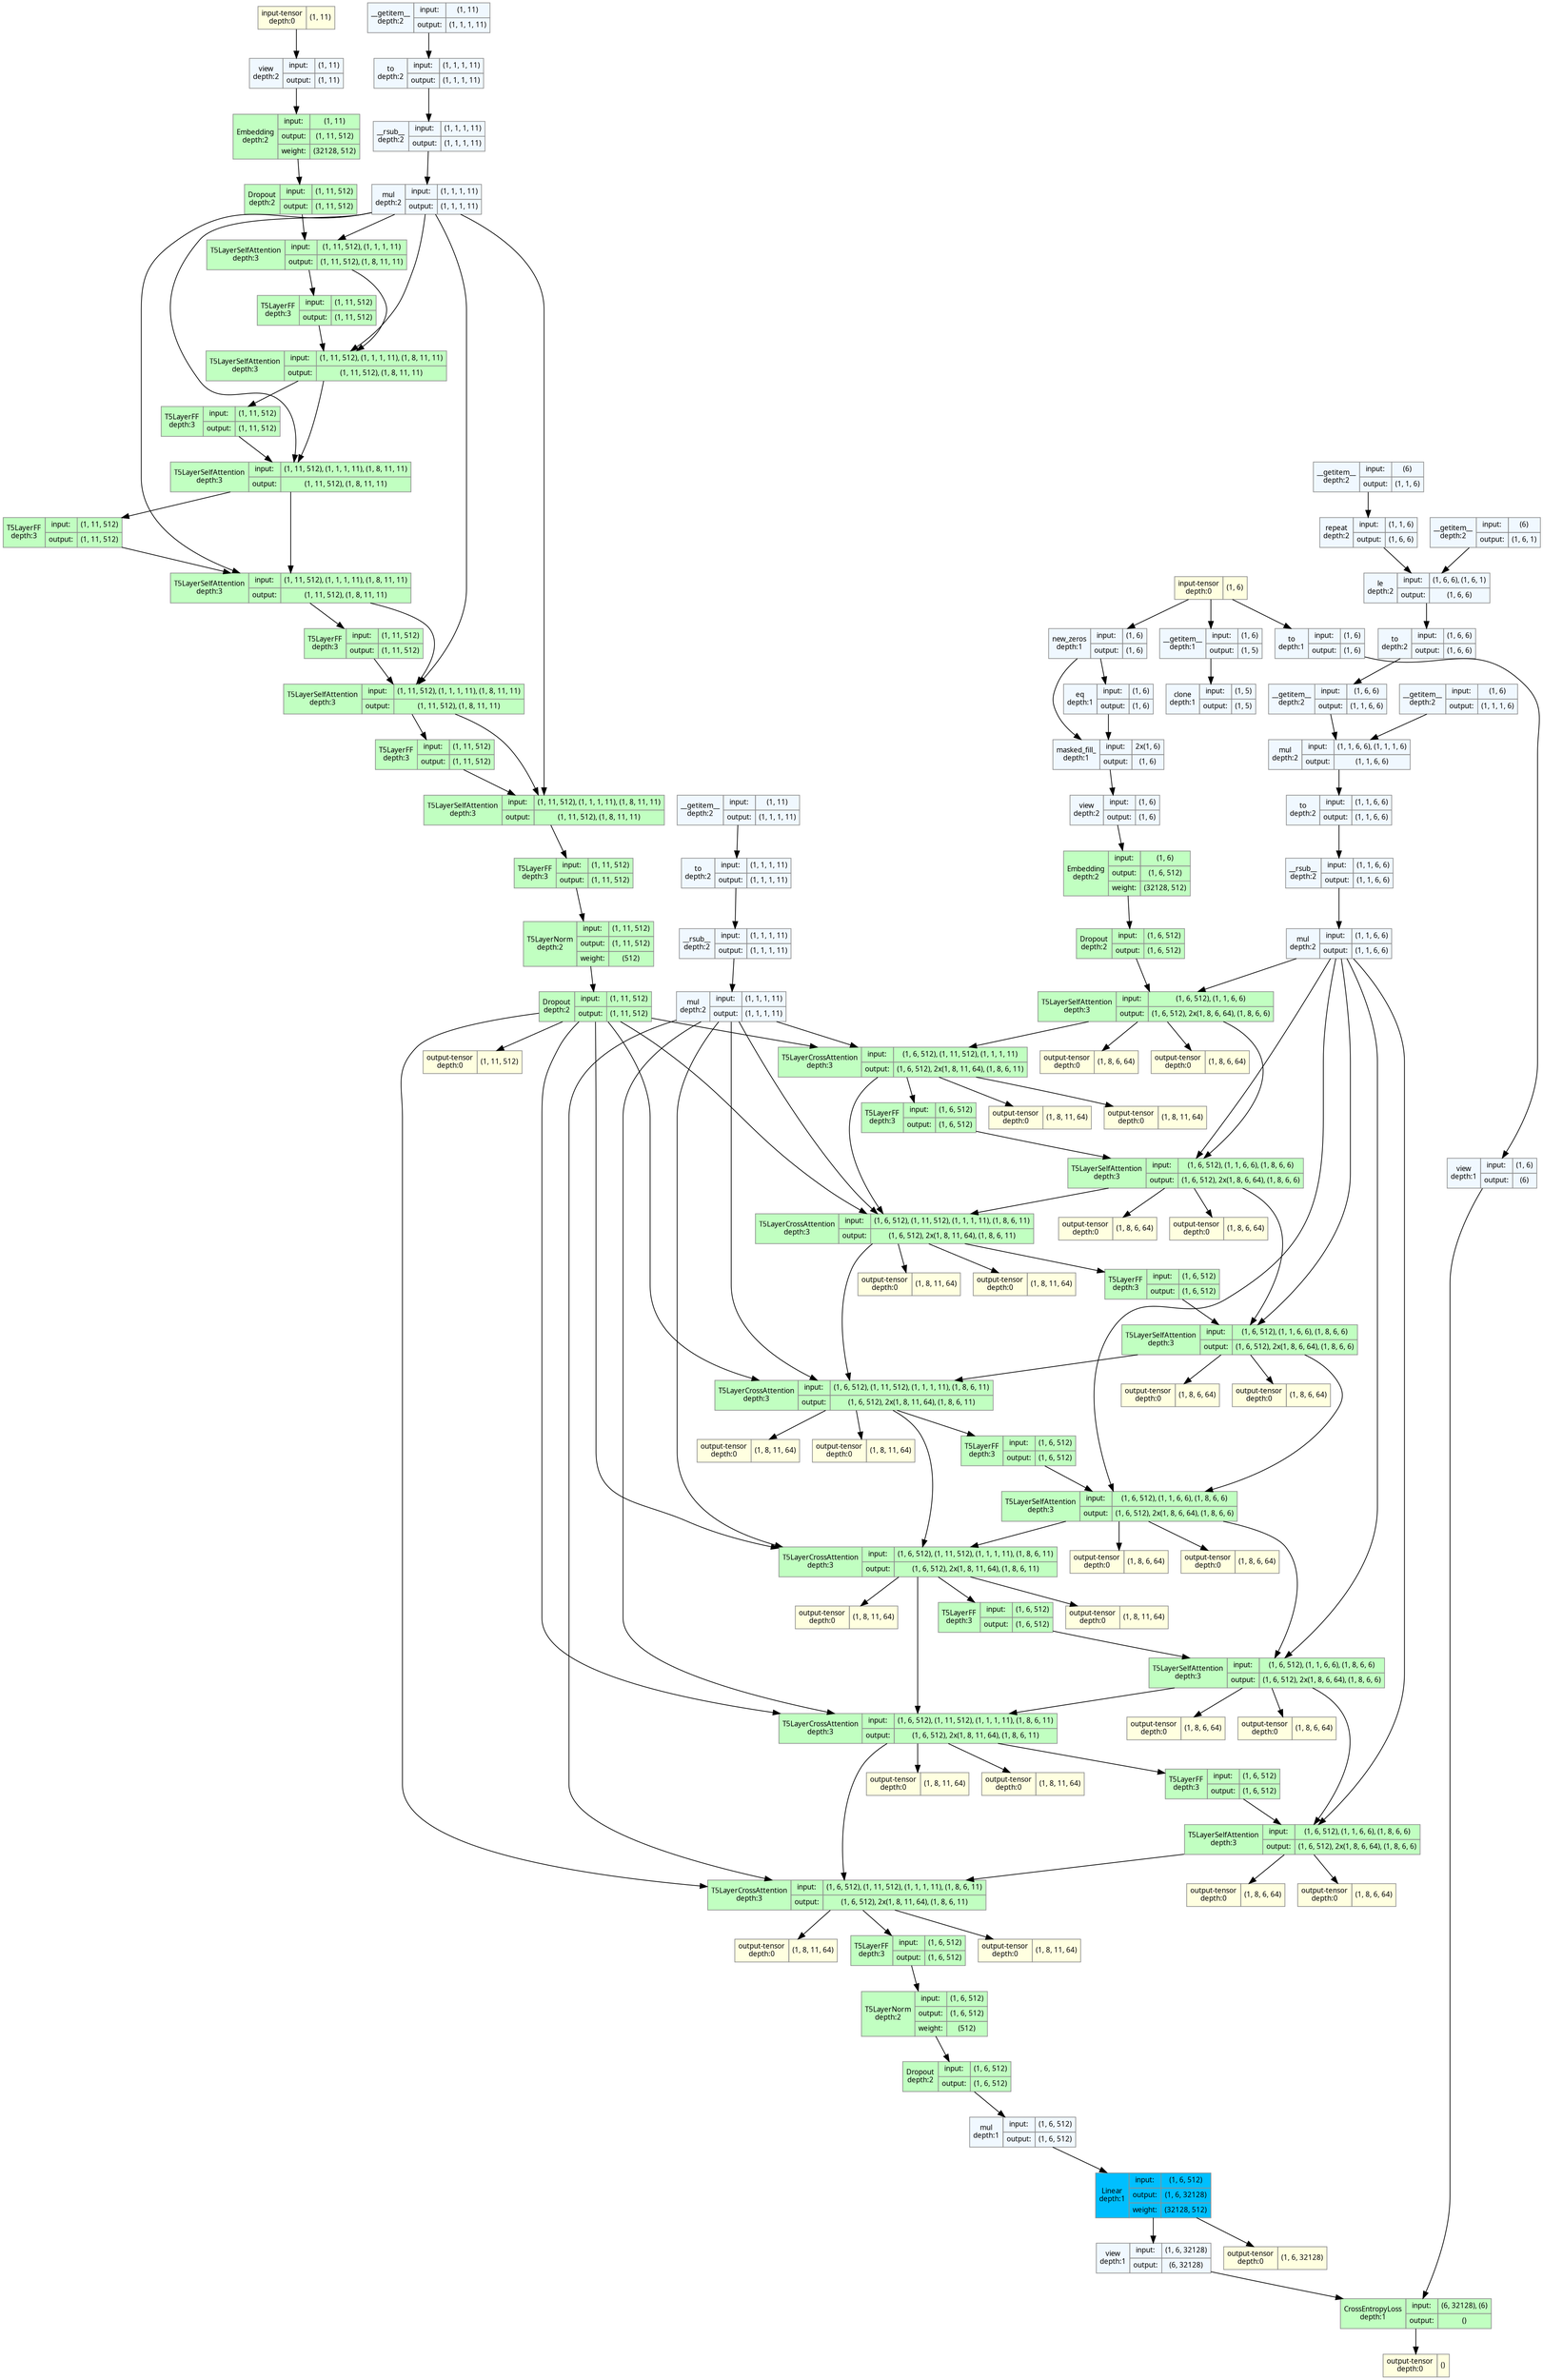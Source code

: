 strict digraph model {
	graph [ordering=in rankdir=TB size="70.2,70.2"]
	node [align=left color="#909090" fillcolor="#ffffff90" fontname="Linux libertine" fontsize=10 height=0.2 margin=0 ranksep=0.1 shape=plaintext style=filled]
	edge [fontsize=10]
	0 [label=<
                    <TABLE BORDER="0" CELLBORDER="1"
                    CELLSPACING="0" CELLPADDING="4">
                        <TR><TD BGCOLOR="lightyellow">input-tensor<BR/>depth:0</TD><TD>(1, 11)</TD></TR>
                    </TABLE>> fillcolor=lightyellow]
	1 [label=<
                    <TABLE BORDER="0" CELLBORDER="1"
                    CELLSPACING="0" CELLPADDING="4">
                        <TR><TD BGCOLOR="lightyellow">input-tensor<BR/>depth:0</TD><TD>(1, 6)</TD></TR>
                    </TABLE>> fillcolor=lightyellow]
	2 [label=<
                    <TABLE BORDER="0" CELLBORDER="1"
                    CELLSPACING="0" CELLPADDING="4">
                    <TR>
                        <TD ROWSPAN="2"
                        BGCOLOR="aliceblue">view<BR/>depth:2</TD>
                        <TD>input:</TD>
                        <TD>(1, 11)</TD>
                    </TR>
                    <TR>
                        <TD>output:</TD>
                        <TD>(1, 11)</TD>
                    </TR>
                    
                    </TABLE>> fillcolor=aliceblue]
	3 [label=<
                    <TABLE BORDER="0" CELLBORDER="1"
                    CELLSPACING="0" CELLPADDING="4">
                    <TR>
                        <TD ROWSPAN="123"
                        BGCOLOR="darkseagreen1">Embedding<BR/>depth:2</TD>
                        <TD>input:</TD>
                        <TD>(1, 11)</TD>
                    </TR>
                    <TR>
                        <TD>output:</TD>
                        <TD>(1, 11, 512)</TD>
                    </TR>
                                    <TR>
                    <TD>weight:</TD>
                    <TD>(32128, 512)</TD>
                </TR>
                    </TABLE>> fillcolor=darkseagreen1]
	4 [label=<
                    <TABLE BORDER="0" CELLBORDER="1"
                    CELLSPACING="0" CELLPADDING="4">
                    <TR>
                        <TD ROWSPAN="2"
                        BGCOLOR="aliceblue">__getitem__<BR/>depth:2</TD>
                        <TD>input:</TD>
                        <TD>(1, 11)</TD>
                    </TR>
                    <TR>
                        <TD>output:</TD>
                        <TD>(1, 1, 1, 11)</TD>
                    </TR>
                    
                    </TABLE>> fillcolor=aliceblue]
	5 [label=<
                    <TABLE BORDER="0" CELLBORDER="1"
                    CELLSPACING="0" CELLPADDING="4">
                    <TR>
                        <TD ROWSPAN="2"
                        BGCOLOR="aliceblue">to<BR/>depth:2</TD>
                        <TD>input:</TD>
                        <TD>(1, 1, 1, 11)</TD>
                    </TR>
                    <TR>
                        <TD>output:</TD>
                        <TD>(1, 1, 1, 11)</TD>
                    </TR>
                    
                    </TABLE>> fillcolor=aliceblue]
	6 [label=<
                    <TABLE BORDER="0" CELLBORDER="1"
                    CELLSPACING="0" CELLPADDING="4">
                    <TR>
                        <TD ROWSPAN="2"
                        BGCOLOR="aliceblue">__rsub__<BR/>depth:2</TD>
                        <TD>input:</TD>
                        <TD>(1, 1, 1, 11)</TD>
                    </TR>
                    <TR>
                        <TD>output:</TD>
                        <TD>(1, 1, 1, 11)</TD>
                    </TR>
                    
                    </TABLE>> fillcolor=aliceblue]
	7 [label=<
                    <TABLE BORDER="0" CELLBORDER="1"
                    CELLSPACING="0" CELLPADDING="4">
                    <TR>
                        <TD ROWSPAN="2"
                        BGCOLOR="aliceblue">mul<BR/>depth:2</TD>
                        <TD>input:</TD>
                        <TD>(1, 1, 1, 11)</TD>
                    </TR>
                    <TR>
                        <TD>output:</TD>
                        <TD>(1, 1, 1, 11)</TD>
                    </TR>
                    
                    </TABLE>> fillcolor=aliceblue]
	8 [label=<
                    <TABLE BORDER="0" CELLBORDER="1"
                    CELLSPACING="0" CELLPADDING="4">
                    <TR>
                        <TD ROWSPAN="2"
                        BGCOLOR="darkseagreen1">Dropout<BR/>depth:2</TD>
                        <TD>input:</TD>
                        <TD>(1, 11, 512)</TD>
                    </TR>
                    <TR>
                        <TD>output:</TD>
                        <TD>(1, 11, 512)</TD>
                    </TR>
                    
                    </TABLE>> fillcolor=darkseagreen1]
	9 [label=<
                    <TABLE BORDER="0" CELLBORDER="1"
                    CELLSPACING="0" CELLPADDING="4">
                    <TR>
                        <TD ROWSPAN="2"
                        BGCOLOR="darkseagreen1">T5LayerSelfAttention<BR/>depth:3</TD>
                        <TD>input:</TD>
                        <TD>(1, 11, 512), (1, 1, 1, 11)</TD>
                    </TR>
                    <TR>
                        <TD>output:</TD>
                        <TD>(1, 11, 512), (1, 8, 11, 11)</TD>
                    </TR>
                    
                    </TABLE>> fillcolor=darkseagreen1]
	10 [label=<
                    <TABLE BORDER="0" CELLBORDER="1"
                    CELLSPACING="0" CELLPADDING="4">
                    <TR>
                        <TD ROWSPAN="2"
                        BGCOLOR="darkseagreen1">T5LayerFF<BR/>depth:3</TD>
                        <TD>input:</TD>
                        <TD>(1, 11, 512)</TD>
                    </TR>
                    <TR>
                        <TD>output:</TD>
                        <TD>(1, 11, 512)</TD>
                    </TR>
                    
                    </TABLE>> fillcolor=darkseagreen1]
	11 [label=<
                    <TABLE BORDER="0" CELLBORDER="1"
                    CELLSPACING="0" CELLPADDING="4">
                    <TR>
                        <TD ROWSPAN="2"
                        BGCOLOR="darkseagreen1">T5LayerSelfAttention<BR/>depth:3</TD>
                        <TD>input:</TD>
                        <TD>(1, 11, 512), (1, 1, 1, 11), (1, 8, 11, 11)</TD>
                    </TR>
                    <TR>
                        <TD>output:</TD>
                        <TD>(1, 11, 512), (1, 8, 11, 11)</TD>
                    </TR>
                    
                    </TABLE>> fillcolor=darkseagreen1]
	12 [label=<
                    <TABLE BORDER="0" CELLBORDER="1"
                    CELLSPACING="0" CELLPADDING="4">
                    <TR>
                        <TD ROWSPAN="2"
                        BGCOLOR="darkseagreen1">T5LayerFF<BR/>depth:3</TD>
                        <TD>input:</TD>
                        <TD>(1, 11, 512)</TD>
                    </TR>
                    <TR>
                        <TD>output:</TD>
                        <TD>(1, 11, 512)</TD>
                    </TR>
                    
                    </TABLE>> fillcolor=darkseagreen1]
	13 [label=<
                    <TABLE BORDER="0" CELLBORDER="1"
                    CELLSPACING="0" CELLPADDING="4">
                    <TR>
                        <TD ROWSPAN="2"
                        BGCOLOR="darkseagreen1">T5LayerSelfAttention<BR/>depth:3</TD>
                        <TD>input:</TD>
                        <TD>(1, 11, 512), (1, 1, 1, 11), (1, 8, 11, 11)</TD>
                    </TR>
                    <TR>
                        <TD>output:</TD>
                        <TD>(1, 11, 512), (1, 8, 11, 11)</TD>
                    </TR>
                    
                    </TABLE>> fillcolor=darkseagreen1]
	14 [label=<
                    <TABLE BORDER="0" CELLBORDER="1"
                    CELLSPACING="0" CELLPADDING="4">
                    <TR>
                        <TD ROWSPAN="2"
                        BGCOLOR="darkseagreen1">T5LayerFF<BR/>depth:3</TD>
                        <TD>input:</TD>
                        <TD>(1, 11, 512)</TD>
                    </TR>
                    <TR>
                        <TD>output:</TD>
                        <TD>(1, 11, 512)</TD>
                    </TR>
                    
                    </TABLE>> fillcolor=darkseagreen1]
	15 [label=<
                    <TABLE BORDER="0" CELLBORDER="1"
                    CELLSPACING="0" CELLPADDING="4">
                    <TR>
                        <TD ROWSPAN="2"
                        BGCOLOR="darkseagreen1">T5LayerSelfAttention<BR/>depth:3</TD>
                        <TD>input:</TD>
                        <TD>(1, 11, 512), (1, 1, 1, 11), (1, 8, 11, 11)</TD>
                    </TR>
                    <TR>
                        <TD>output:</TD>
                        <TD>(1, 11, 512), (1, 8, 11, 11)</TD>
                    </TR>
                    
                    </TABLE>> fillcolor=darkseagreen1]
	16 [label=<
                    <TABLE BORDER="0" CELLBORDER="1"
                    CELLSPACING="0" CELLPADDING="4">
                    <TR>
                        <TD ROWSPAN="2"
                        BGCOLOR="darkseagreen1">T5LayerFF<BR/>depth:3</TD>
                        <TD>input:</TD>
                        <TD>(1, 11, 512)</TD>
                    </TR>
                    <TR>
                        <TD>output:</TD>
                        <TD>(1, 11, 512)</TD>
                    </TR>
                    
                    </TABLE>> fillcolor=darkseagreen1]
	17 [label=<
                    <TABLE BORDER="0" CELLBORDER="1"
                    CELLSPACING="0" CELLPADDING="4">
                    <TR>
                        <TD ROWSPAN="2"
                        BGCOLOR="darkseagreen1">T5LayerSelfAttention<BR/>depth:3</TD>
                        <TD>input:</TD>
                        <TD>(1, 11, 512), (1, 1, 1, 11), (1, 8, 11, 11)</TD>
                    </TR>
                    <TR>
                        <TD>output:</TD>
                        <TD>(1, 11, 512), (1, 8, 11, 11)</TD>
                    </TR>
                    
                    </TABLE>> fillcolor=darkseagreen1]
	18 [label=<
                    <TABLE BORDER="0" CELLBORDER="1"
                    CELLSPACING="0" CELLPADDING="4">
                    <TR>
                        <TD ROWSPAN="2"
                        BGCOLOR="darkseagreen1">T5LayerFF<BR/>depth:3</TD>
                        <TD>input:</TD>
                        <TD>(1, 11, 512)</TD>
                    </TR>
                    <TR>
                        <TD>output:</TD>
                        <TD>(1, 11, 512)</TD>
                    </TR>
                    
                    </TABLE>> fillcolor=darkseagreen1]
	19 [label=<
                    <TABLE BORDER="0" CELLBORDER="1"
                    CELLSPACING="0" CELLPADDING="4">
                    <TR>
                        <TD ROWSPAN="2"
                        BGCOLOR="darkseagreen1">T5LayerSelfAttention<BR/>depth:3</TD>
                        <TD>input:</TD>
                        <TD>(1, 11, 512), (1, 1, 1, 11), (1, 8, 11, 11)</TD>
                    </TR>
                    <TR>
                        <TD>output:</TD>
                        <TD>(1, 11, 512), (1, 8, 11, 11)</TD>
                    </TR>
                    
                    </TABLE>> fillcolor=darkseagreen1]
	20 [label=<
                    <TABLE BORDER="0" CELLBORDER="1"
                    CELLSPACING="0" CELLPADDING="4">
                    <TR>
                        <TD ROWSPAN="2"
                        BGCOLOR="darkseagreen1">T5LayerFF<BR/>depth:3</TD>
                        <TD>input:</TD>
                        <TD>(1, 11, 512)</TD>
                    </TR>
                    <TR>
                        <TD>output:</TD>
                        <TD>(1, 11, 512)</TD>
                    </TR>
                    
                    </TABLE>> fillcolor=darkseagreen1]
	21 [label=<
                    <TABLE BORDER="0" CELLBORDER="1"
                    CELLSPACING="0" CELLPADDING="4">
                    <TR>
                        <TD ROWSPAN="116"
                        BGCOLOR="darkseagreen1">T5LayerNorm<BR/>depth:2</TD>
                        <TD>input:</TD>
                        <TD>(1, 11, 512)</TD>
                    </TR>
                    <TR>
                        <TD>output:</TD>
                        <TD>(1, 11, 512)</TD>
                    </TR>
                                    <TR>
                    <TD>weight:</TD>
                    <TD>(512)</TD>
                </TR>
                    </TABLE>> fillcolor=darkseagreen1]
	22 [label=<
                    <TABLE BORDER="0" CELLBORDER="1"
                    CELLSPACING="0" CELLPADDING="4">
                    <TR>
                        <TD ROWSPAN="2"
                        BGCOLOR="darkseagreen1">Dropout<BR/>depth:2</TD>
                        <TD>input:</TD>
                        <TD>(1, 11, 512)</TD>
                    </TR>
                    <TR>
                        <TD>output:</TD>
                        <TD>(1, 11, 512)</TD>
                    </TR>
                    
                    </TABLE>> fillcolor=darkseagreen1]
	23 [label=<
                    <TABLE BORDER="0" CELLBORDER="1"
                    CELLSPACING="0" CELLPADDING="4">
                    <TR>
                        <TD ROWSPAN="2"
                        BGCOLOR="aliceblue">new_zeros<BR/>depth:1</TD>
                        <TD>input:</TD>
                        <TD>(1, 6)</TD>
                    </TR>
                    <TR>
                        <TD>output:</TD>
                        <TD>(1, 6)</TD>
                    </TR>
                    
                    </TABLE>> fillcolor=aliceblue]
	24 [label=<
                    <TABLE BORDER="0" CELLBORDER="1"
                    CELLSPACING="0" CELLPADDING="4">
                    <TR>
                        <TD ROWSPAN="2"
                        BGCOLOR="aliceblue">__getitem__<BR/>depth:1</TD>
                        <TD>input:</TD>
                        <TD>(1, 6)</TD>
                    </TR>
                    <TR>
                        <TD>output:</TD>
                        <TD>(1, 5)</TD>
                    </TR>
                    
                    </TABLE>> fillcolor=aliceblue]
	25 [label=<
                    <TABLE BORDER="0" CELLBORDER="1"
                    CELLSPACING="0" CELLPADDING="4">
                    <TR>
                        <TD ROWSPAN="2"
                        BGCOLOR="aliceblue">clone<BR/>depth:1</TD>
                        <TD>input:</TD>
                        <TD>(1, 5)</TD>
                    </TR>
                    <TR>
                        <TD>output:</TD>
                        <TD>(1, 5)</TD>
                    </TR>
                    
                    </TABLE>> fillcolor=aliceblue]
	26 [label=<
                    <TABLE BORDER="0" CELLBORDER="1"
                    CELLSPACING="0" CELLPADDING="4">
                    <TR>
                        <TD ROWSPAN="2"
                        BGCOLOR="aliceblue">eq<BR/>depth:1</TD>
                        <TD>input:</TD>
                        <TD>(1, 6)</TD>
                    </TR>
                    <TR>
                        <TD>output:</TD>
                        <TD>(1, 6)</TD>
                    </TR>
                    
                    </TABLE>> fillcolor=aliceblue]
	27 [label=<
                    <TABLE BORDER="0" CELLBORDER="1"
                    CELLSPACING="0" CELLPADDING="4">
                    <TR>
                        <TD ROWSPAN="2"
                        BGCOLOR="aliceblue">masked_fill_<BR/>depth:1</TD>
                        <TD>input:</TD>
                        <TD>2x(1, 6)</TD>
                    </TR>
                    <TR>
                        <TD>output:</TD>
                        <TD>(1, 6)</TD>
                    </TR>
                    
                    </TABLE>> fillcolor=aliceblue]
	28 [label=<
                    <TABLE BORDER="0" CELLBORDER="1"
                    CELLSPACING="0" CELLPADDING="4">
                    <TR>
                        <TD ROWSPAN="2"
                        BGCOLOR="aliceblue">view<BR/>depth:2</TD>
                        <TD>input:</TD>
                        <TD>(1, 6)</TD>
                    </TR>
                    <TR>
                        <TD>output:</TD>
                        <TD>(1, 6)</TD>
                    </TR>
                    
                    </TABLE>> fillcolor=aliceblue]
	29 [label=<
                    <TABLE BORDER="0" CELLBORDER="1"
                    CELLSPACING="0" CELLPADDING="4">
                    <TR>
                        <TD ROWSPAN="123"
                        BGCOLOR="darkseagreen1">Embedding<BR/>depth:2</TD>
                        <TD>input:</TD>
                        <TD>(1, 6)</TD>
                    </TR>
                    <TR>
                        <TD>output:</TD>
                        <TD>(1, 6, 512)</TD>
                    </TR>
                                    <TR>
                    <TD>weight:</TD>
                    <TD>(32128, 512)</TD>
                </TR>
                    </TABLE>> fillcolor=darkseagreen1]
	30 [label=<
                    <TABLE BORDER="0" CELLBORDER="1"
                    CELLSPACING="0" CELLPADDING="4">
                    <TR>
                        <TD ROWSPAN="2"
                        BGCOLOR="aliceblue">__getitem__<BR/>depth:2</TD>
                        <TD>input:</TD>
                        <TD>(6)</TD>
                    </TR>
                    <TR>
                        <TD>output:</TD>
                        <TD>(1, 1, 6)</TD>
                    </TR>
                    
                    </TABLE>> fillcolor=aliceblue]
	31 [label=<
                    <TABLE BORDER="0" CELLBORDER="1"
                    CELLSPACING="0" CELLPADDING="4">
                    <TR>
                        <TD ROWSPAN="2"
                        BGCOLOR="aliceblue">repeat<BR/>depth:2</TD>
                        <TD>input:</TD>
                        <TD>(1, 1, 6)</TD>
                    </TR>
                    <TR>
                        <TD>output:</TD>
                        <TD>(1, 6, 6)</TD>
                    </TR>
                    
                    </TABLE>> fillcolor=aliceblue]
	32 [label=<
                    <TABLE BORDER="0" CELLBORDER="1"
                    CELLSPACING="0" CELLPADDING="4">
                    <TR>
                        <TD ROWSPAN="2"
                        BGCOLOR="aliceblue">__getitem__<BR/>depth:2</TD>
                        <TD>input:</TD>
                        <TD>(6)</TD>
                    </TR>
                    <TR>
                        <TD>output:</TD>
                        <TD>(1, 6, 1)</TD>
                    </TR>
                    
                    </TABLE>> fillcolor=aliceblue]
	33 [label=<
                    <TABLE BORDER="0" CELLBORDER="1"
                    CELLSPACING="0" CELLPADDING="4">
                    <TR>
                        <TD ROWSPAN="2"
                        BGCOLOR="aliceblue">le<BR/>depth:2</TD>
                        <TD>input:</TD>
                        <TD>(1, 6, 6), (1, 6, 1)</TD>
                    </TR>
                    <TR>
                        <TD>output:</TD>
                        <TD>(1, 6, 6)</TD>
                    </TR>
                    
                    </TABLE>> fillcolor=aliceblue]
	34 [label=<
                    <TABLE BORDER="0" CELLBORDER="1"
                    CELLSPACING="0" CELLPADDING="4">
                    <TR>
                        <TD ROWSPAN="2"
                        BGCOLOR="aliceblue">to<BR/>depth:2</TD>
                        <TD>input:</TD>
                        <TD>(1, 6, 6)</TD>
                    </TR>
                    <TR>
                        <TD>output:</TD>
                        <TD>(1, 6, 6)</TD>
                    </TR>
                    
                    </TABLE>> fillcolor=aliceblue]
	35 [label=<
                    <TABLE BORDER="0" CELLBORDER="1"
                    CELLSPACING="0" CELLPADDING="4">
                    <TR>
                        <TD ROWSPAN="2"
                        BGCOLOR="aliceblue">__getitem__<BR/>depth:2</TD>
                        <TD>input:</TD>
                        <TD>(1, 6, 6)</TD>
                    </TR>
                    <TR>
                        <TD>output:</TD>
                        <TD>(1, 1, 6, 6)</TD>
                    </TR>
                    
                    </TABLE>> fillcolor=aliceblue]
	36 [label=<
                    <TABLE BORDER="0" CELLBORDER="1"
                    CELLSPACING="0" CELLPADDING="4">
                    <TR>
                        <TD ROWSPAN="2"
                        BGCOLOR="aliceblue">__getitem__<BR/>depth:2</TD>
                        <TD>input:</TD>
                        <TD>(1, 6)</TD>
                    </TR>
                    <TR>
                        <TD>output:</TD>
                        <TD>(1, 1, 1, 6)</TD>
                    </TR>
                    
                    </TABLE>> fillcolor=aliceblue]
	37 [label=<
                    <TABLE BORDER="0" CELLBORDER="1"
                    CELLSPACING="0" CELLPADDING="4">
                    <TR>
                        <TD ROWSPAN="2"
                        BGCOLOR="aliceblue">mul<BR/>depth:2</TD>
                        <TD>input:</TD>
                        <TD>(1, 1, 6, 6), (1, 1, 1, 6)</TD>
                    </TR>
                    <TR>
                        <TD>output:</TD>
                        <TD>(1, 1, 6, 6)</TD>
                    </TR>
                    
                    </TABLE>> fillcolor=aliceblue]
	38 [label=<
                    <TABLE BORDER="0" CELLBORDER="1"
                    CELLSPACING="0" CELLPADDING="4">
                    <TR>
                        <TD ROWSPAN="2"
                        BGCOLOR="aliceblue">to<BR/>depth:2</TD>
                        <TD>input:</TD>
                        <TD>(1, 1, 6, 6)</TD>
                    </TR>
                    <TR>
                        <TD>output:</TD>
                        <TD>(1, 1, 6, 6)</TD>
                    </TR>
                    
                    </TABLE>> fillcolor=aliceblue]
	39 [label=<
                    <TABLE BORDER="0" CELLBORDER="1"
                    CELLSPACING="0" CELLPADDING="4">
                    <TR>
                        <TD ROWSPAN="2"
                        BGCOLOR="aliceblue">__rsub__<BR/>depth:2</TD>
                        <TD>input:</TD>
                        <TD>(1, 1, 6, 6)</TD>
                    </TR>
                    <TR>
                        <TD>output:</TD>
                        <TD>(1, 1, 6, 6)</TD>
                    </TR>
                    
                    </TABLE>> fillcolor=aliceblue]
	40 [label=<
                    <TABLE BORDER="0" CELLBORDER="1"
                    CELLSPACING="0" CELLPADDING="4">
                    <TR>
                        <TD ROWSPAN="2"
                        BGCOLOR="aliceblue">mul<BR/>depth:2</TD>
                        <TD>input:</TD>
                        <TD>(1, 1, 6, 6)</TD>
                    </TR>
                    <TR>
                        <TD>output:</TD>
                        <TD>(1, 1, 6, 6)</TD>
                    </TR>
                    
                    </TABLE>> fillcolor=aliceblue]
	41 [label=<
                    <TABLE BORDER="0" CELLBORDER="1"
                    CELLSPACING="0" CELLPADDING="4">
                    <TR>
                        <TD ROWSPAN="2"
                        BGCOLOR="aliceblue">__getitem__<BR/>depth:2</TD>
                        <TD>input:</TD>
                        <TD>(1, 11)</TD>
                    </TR>
                    <TR>
                        <TD>output:</TD>
                        <TD>(1, 1, 1, 11)</TD>
                    </TR>
                    
                    </TABLE>> fillcolor=aliceblue]
	42 [label=<
                    <TABLE BORDER="0" CELLBORDER="1"
                    CELLSPACING="0" CELLPADDING="4">
                    <TR>
                        <TD ROWSPAN="2"
                        BGCOLOR="aliceblue">to<BR/>depth:2</TD>
                        <TD>input:</TD>
                        <TD>(1, 1, 1, 11)</TD>
                    </TR>
                    <TR>
                        <TD>output:</TD>
                        <TD>(1, 1, 1, 11)</TD>
                    </TR>
                    
                    </TABLE>> fillcolor=aliceblue]
	43 [label=<
                    <TABLE BORDER="0" CELLBORDER="1"
                    CELLSPACING="0" CELLPADDING="4">
                    <TR>
                        <TD ROWSPAN="2"
                        BGCOLOR="aliceblue">__rsub__<BR/>depth:2</TD>
                        <TD>input:</TD>
                        <TD>(1, 1, 1, 11)</TD>
                    </TR>
                    <TR>
                        <TD>output:</TD>
                        <TD>(1, 1, 1, 11)</TD>
                    </TR>
                    
                    </TABLE>> fillcolor=aliceblue]
	44 [label=<
                    <TABLE BORDER="0" CELLBORDER="1"
                    CELLSPACING="0" CELLPADDING="4">
                    <TR>
                        <TD ROWSPAN="2"
                        BGCOLOR="aliceblue">mul<BR/>depth:2</TD>
                        <TD>input:</TD>
                        <TD>(1, 1, 1, 11)</TD>
                    </TR>
                    <TR>
                        <TD>output:</TD>
                        <TD>(1, 1, 1, 11)</TD>
                    </TR>
                    
                    </TABLE>> fillcolor=aliceblue]
	45 [label=<
                    <TABLE BORDER="0" CELLBORDER="1"
                    CELLSPACING="0" CELLPADDING="4">
                    <TR>
                        <TD ROWSPAN="2"
                        BGCOLOR="darkseagreen1">Dropout<BR/>depth:2</TD>
                        <TD>input:</TD>
                        <TD>(1, 6, 512)</TD>
                    </TR>
                    <TR>
                        <TD>output:</TD>
                        <TD>(1, 6, 512)</TD>
                    </TR>
                    
                    </TABLE>> fillcolor=darkseagreen1]
	46 [label=<
                    <TABLE BORDER="0" CELLBORDER="1"
                    CELLSPACING="0" CELLPADDING="4">
                    <TR>
                        <TD ROWSPAN="2"
                        BGCOLOR="darkseagreen1">T5LayerSelfAttention<BR/>depth:3</TD>
                        <TD>input:</TD>
                        <TD>(1, 6, 512), (1, 1, 6, 6)</TD>
                    </TR>
                    <TR>
                        <TD>output:</TD>
                        <TD>(1, 6, 512), 2x(1, 8, 6, 64), (1, 8, 6, 6)</TD>
                    </TR>
                    
                    </TABLE>> fillcolor=darkseagreen1]
	47 [label=<
                    <TABLE BORDER="0" CELLBORDER="1"
                    CELLSPACING="0" CELLPADDING="4">
                        <TR><TD BGCOLOR="lightyellow">output-tensor<BR/>depth:0</TD><TD>(1, 8, 6, 64)</TD></TR>
                    </TABLE>> fillcolor=lightyellow]
	48 [label=<
                    <TABLE BORDER="0" CELLBORDER="1"
                    CELLSPACING="0" CELLPADDING="4">
                        <TR><TD BGCOLOR="lightyellow">output-tensor<BR/>depth:0</TD><TD>(1, 8, 6, 64)</TD></TR>
                    </TABLE>> fillcolor=lightyellow]
	49 [label=<
                    <TABLE BORDER="0" CELLBORDER="1"
                    CELLSPACING="0" CELLPADDING="4">
                    <TR>
                        <TD ROWSPAN="2"
                        BGCOLOR="darkseagreen1">T5LayerCrossAttention<BR/>depth:3</TD>
                        <TD>input:</TD>
                        <TD>(1, 6, 512), (1, 11, 512), (1, 1, 1, 11)</TD>
                    </TR>
                    <TR>
                        <TD>output:</TD>
                        <TD>(1, 6, 512), 2x(1, 8, 11, 64), (1, 8, 6, 11)</TD>
                    </TR>
                    
                    </TABLE>> fillcolor=darkseagreen1]
	50 [label=<
                    <TABLE BORDER="0" CELLBORDER="1"
                    CELLSPACING="0" CELLPADDING="4">
                        <TR><TD BGCOLOR="lightyellow">output-tensor<BR/>depth:0</TD><TD>(1, 8, 11, 64)</TD></TR>
                    </TABLE>> fillcolor=lightyellow]
	51 [label=<
                    <TABLE BORDER="0" CELLBORDER="1"
                    CELLSPACING="0" CELLPADDING="4">
                        <TR><TD BGCOLOR="lightyellow">output-tensor<BR/>depth:0</TD><TD>(1, 8, 11, 64)</TD></TR>
                    </TABLE>> fillcolor=lightyellow]
	52 [label=<
                    <TABLE BORDER="0" CELLBORDER="1"
                    CELLSPACING="0" CELLPADDING="4">
                    <TR>
                        <TD ROWSPAN="2"
                        BGCOLOR="darkseagreen1">T5LayerFF<BR/>depth:3</TD>
                        <TD>input:</TD>
                        <TD>(1, 6, 512)</TD>
                    </TR>
                    <TR>
                        <TD>output:</TD>
                        <TD>(1, 6, 512)</TD>
                    </TR>
                    
                    </TABLE>> fillcolor=darkseagreen1]
	53 [label=<
                    <TABLE BORDER="0" CELLBORDER="1"
                    CELLSPACING="0" CELLPADDING="4">
                    <TR>
                        <TD ROWSPAN="2"
                        BGCOLOR="darkseagreen1">T5LayerSelfAttention<BR/>depth:3</TD>
                        <TD>input:</TD>
                        <TD>(1, 6, 512), (1, 1, 6, 6), (1, 8, 6, 6)</TD>
                    </TR>
                    <TR>
                        <TD>output:</TD>
                        <TD>(1, 6, 512), 2x(1, 8, 6, 64), (1, 8, 6, 6)</TD>
                    </TR>
                    
                    </TABLE>> fillcolor=darkseagreen1]
	54 [label=<
                    <TABLE BORDER="0" CELLBORDER="1"
                    CELLSPACING="0" CELLPADDING="4">
                        <TR><TD BGCOLOR="lightyellow">output-tensor<BR/>depth:0</TD><TD>(1, 8, 6, 64)</TD></TR>
                    </TABLE>> fillcolor=lightyellow]
	55 [label=<
                    <TABLE BORDER="0" CELLBORDER="1"
                    CELLSPACING="0" CELLPADDING="4">
                        <TR><TD BGCOLOR="lightyellow">output-tensor<BR/>depth:0</TD><TD>(1, 8, 6, 64)</TD></TR>
                    </TABLE>> fillcolor=lightyellow]
	56 [label=<
                    <TABLE BORDER="0" CELLBORDER="1"
                    CELLSPACING="0" CELLPADDING="4">
                    <TR>
                        <TD ROWSPAN="2"
                        BGCOLOR="darkseagreen1">T5LayerCrossAttention<BR/>depth:3</TD>
                        <TD>input:</TD>
                        <TD>(1, 6, 512), (1, 11, 512), (1, 1, 1, 11), (1, 8, 6, 11)</TD>
                    </TR>
                    <TR>
                        <TD>output:</TD>
                        <TD>(1, 6, 512), 2x(1, 8, 11, 64), (1, 8, 6, 11)</TD>
                    </TR>
                    
                    </TABLE>> fillcolor=darkseagreen1]
	57 [label=<
                    <TABLE BORDER="0" CELLBORDER="1"
                    CELLSPACING="0" CELLPADDING="4">
                        <TR><TD BGCOLOR="lightyellow">output-tensor<BR/>depth:0</TD><TD>(1, 8, 11, 64)</TD></TR>
                    </TABLE>> fillcolor=lightyellow]
	58 [label=<
                    <TABLE BORDER="0" CELLBORDER="1"
                    CELLSPACING="0" CELLPADDING="4">
                        <TR><TD BGCOLOR="lightyellow">output-tensor<BR/>depth:0</TD><TD>(1, 8, 11, 64)</TD></TR>
                    </TABLE>> fillcolor=lightyellow]
	59 [label=<
                    <TABLE BORDER="0" CELLBORDER="1"
                    CELLSPACING="0" CELLPADDING="4">
                    <TR>
                        <TD ROWSPAN="2"
                        BGCOLOR="darkseagreen1">T5LayerFF<BR/>depth:3</TD>
                        <TD>input:</TD>
                        <TD>(1, 6, 512)</TD>
                    </TR>
                    <TR>
                        <TD>output:</TD>
                        <TD>(1, 6, 512)</TD>
                    </TR>
                    
                    </TABLE>> fillcolor=darkseagreen1]
	60 [label=<
                    <TABLE BORDER="0" CELLBORDER="1"
                    CELLSPACING="0" CELLPADDING="4">
                    <TR>
                        <TD ROWSPAN="2"
                        BGCOLOR="darkseagreen1">T5LayerSelfAttention<BR/>depth:3</TD>
                        <TD>input:</TD>
                        <TD>(1, 6, 512), (1, 1, 6, 6), (1, 8, 6, 6)</TD>
                    </TR>
                    <TR>
                        <TD>output:</TD>
                        <TD>(1, 6, 512), 2x(1, 8, 6, 64), (1, 8, 6, 6)</TD>
                    </TR>
                    
                    </TABLE>> fillcolor=darkseagreen1]
	61 [label=<
                    <TABLE BORDER="0" CELLBORDER="1"
                    CELLSPACING="0" CELLPADDING="4">
                        <TR><TD BGCOLOR="lightyellow">output-tensor<BR/>depth:0</TD><TD>(1, 8, 6, 64)</TD></TR>
                    </TABLE>> fillcolor=lightyellow]
	62 [label=<
                    <TABLE BORDER="0" CELLBORDER="1"
                    CELLSPACING="0" CELLPADDING="4">
                        <TR><TD BGCOLOR="lightyellow">output-tensor<BR/>depth:0</TD><TD>(1, 8, 6, 64)</TD></TR>
                    </TABLE>> fillcolor=lightyellow]
	63 [label=<
                    <TABLE BORDER="0" CELLBORDER="1"
                    CELLSPACING="0" CELLPADDING="4">
                    <TR>
                        <TD ROWSPAN="2"
                        BGCOLOR="darkseagreen1">T5LayerCrossAttention<BR/>depth:3</TD>
                        <TD>input:</TD>
                        <TD>(1, 6, 512), (1, 11, 512), (1, 1, 1, 11), (1, 8, 6, 11)</TD>
                    </TR>
                    <TR>
                        <TD>output:</TD>
                        <TD>(1, 6, 512), 2x(1, 8, 11, 64), (1, 8, 6, 11)</TD>
                    </TR>
                    
                    </TABLE>> fillcolor=darkseagreen1]
	64 [label=<
                    <TABLE BORDER="0" CELLBORDER="1"
                    CELLSPACING="0" CELLPADDING="4">
                        <TR><TD BGCOLOR="lightyellow">output-tensor<BR/>depth:0</TD><TD>(1, 8, 11, 64)</TD></TR>
                    </TABLE>> fillcolor=lightyellow]
	65 [label=<
                    <TABLE BORDER="0" CELLBORDER="1"
                    CELLSPACING="0" CELLPADDING="4">
                        <TR><TD BGCOLOR="lightyellow">output-tensor<BR/>depth:0</TD><TD>(1, 8, 11, 64)</TD></TR>
                    </TABLE>> fillcolor=lightyellow]
	66 [label=<
                    <TABLE BORDER="0" CELLBORDER="1"
                    CELLSPACING="0" CELLPADDING="4">
                    <TR>
                        <TD ROWSPAN="2"
                        BGCOLOR="darkseagreen1">T5LayerFF<BR/>depth:3</TD>
                        <TD>input:</TD>
                        <TD>(1, 6, 512)</TD>
                    </TR>
                    <TR>
                        <TD>output:</TD>
                        <TD>(1, 6, 512)</TD>
                    </TR>
                    
                    </TABLE>> fillcolor=darkseagreen1]
	67 [label=<
                    <TABLE BORDER="0" CELLBORDER="1"
                    CELLSPACING="0" CELLPADDING="4">
                    <TR>
                        <TD ROWSPAN="2"
                        BGCOLOR="darkseagreen1">T5LayerSelfAttention<BR/>depth:3</TD>
                        <TD>input:</TD>
                        <TD>(1, 6, 512), (1, 1, 6, 6), (1, 8, 6, 6)</TD>
                    </TR>
                    <TR>
                        <TD>output:</TD>
                        <TD>(1, 6, 512), 2x(1, 8, 6, 64), (1, 8, 6, 6)</TD>
                    </TR>
                    
                    </TABLE>> fillcolor=darkseagreen1]
	68 [label=<
                    <TABLE BORDER="0" CELLBORDER="1"
                    CELLSPACING="0" CELLPADDING="4">
                        <TR><TD BGCOLOR="lightyellow">output-tensor<BR/>depth:0</TD><TD>(1, 8, 6, 64)</TD></TR>
                    </TABLE>> fillcolor=lightyellow]
	69 [label=<
                    <TABLE BORDER="0" CELLBORDER="1"
                    CELLSPACING="0" CELLPADDING="4">
                        <TR><TD BGCOLOR="lightyellow">output-tensor<BR/>depth:0</TD><TD>(1, 8, 6, 64)</TD></TR>
                    </TABLE>> fillcolor=lightyellow]
	70 [label=<
                    <TABLE BORDER="0" CELLBORDER="1"
                    CELLSPACING="0" CELLPADDING="4">
                    <TR>
                        <TD ROWSPAN="2"
                        BGCOLOR="darkseagreen1">T5LayerCrossAttention<BR/>depth:3</TD>
                        <TD>input:</TD>
                        <TD>(1, 6, 512), (1, 11, 512), (1, 1, 1, 11), (1, 8, 6, 11)</TD>
                    </TR>
                    <TR>
                        <TD>output:</TD>
                        <TD>(1, 6, 512), 2x(1, 8, 11, 64), (1, 8, 6, 11)</TD>
                    </TR>
                    
                    </TABLE>> fillcolor=darkseagreen1]
	71 [label=<
                    <TABLE BORDER="0" CELLBORDER="1"
                    CELLSPACING="0" CELLPADDING="4">
                        <TR><TD BGCOLOR="lightyellow">output-tensor<BR/>depth:0</TD><TD>(1, 8, 11, 64)</TD></TR>
                    </TABLE>> fillcolor=lightyellow]
	72 [label=<
                    <TABLE BORDER="0" CELLBORDER="1"
                    CELLSPACING="0" CELLPADDING="4">
                        <TR><TD BGCOLOR="lightyellow">output-tensor<BR/>depth:0</TD><TD>(1, 8, 11, 64)</TD></TR>
                    </TABLE>> fillcolor=lightyellow]
	73 [label=<
                    <TABLE BORDER="0" CELLBORDER="1"
                    CELLSPACING="0" CELLPADDING="4">
                    <TR>
                        <TD ROWSPAN="2"
                        BGCOLOR="darkseagreen1">T5LayerFF<BR/>depth:3</TD>
                        <TD>input:</TD>
                        <TD>(1, 6, 512)</TD>
                    </TR>
                    <TR>
                        <TD>output:</TD>
                        <TD>(1, 6, 512)</TD>
                    </TR>
                    
                    </TABLE>> fillcolor=darkseagreen1]
	74 [label=<
                    <TABLE BORDER="0" CELLBORDER="1"
                    CELLSPACING="0" CELLPADDING="4">
                    <TR>
                        <TD ROWSPAN="2"
                        BGCOLOR="darkseagreen1">T5LayerSelfAttention<BR/>depth:3</TD>
                        <TD>input:</TD>
                        <TD>(1, 6, 512), (1, 1, 6, 6), (1, 8, 6, 6)</TD>
                    </TR>
                    <TR>
                        <TD>output:</TD>
                        <TD>(1, 6, 512), 2x(1, 8, 6, 64), (1, 8, 6, 6)</TD>
                    </TR>
                    
                    </TABLE>> fillcolor=darkseagreen1]
	75 [label=<
                    <TABLE BORDER="0" CELLBORDER="1"
                    CELLSPACING="0" CELLPADDING="4">
                        <TR><TD BGCOLOR="lightyellow">output-tensor<BR/>depth:0</TD><TD>(1, 8, 6, 64)</TD></TR>
                    </TABLE>> fillcolor=lightyellow]
	76 [label=<
                    <TABLE BORDER="0" CELLBORDER="1"
                    CELLSPACING="0" CELLPADDING="4">
                        <TR><TD BGCOLOR="lightyellow">output-tensor<BR/>depth:0</TD><TD>(1, 8, 6, 64)</TD></TR>
                    </TABLE>> fillcolor=lightyellow]
	77 [label=<
                    <TABLE BORDER="0" CELLBORDER="1"
                    CELLSPACING="0" CELLPADDING="4">
                    <TR>
                        <TD ROWSPAN="2"
                        BGCOLOR="darkseagreen1">T5LayerCrossAttention<BR/>depth:3</TD>
                        <TD>input:</TD>
                        <TD>(1, 6, 512), (1, 11, 512), (1, 1, 1, 11), (1, 8, 6, 11)</TD>
                    </TR>
                    <TR>
                        <TD>output:</TD>
                        <TD>(1, 6, 512), 2x(1, 8, 11, 64), (1, 8, 6, 11)</TD>
                    </TR>
                    
                    </TABLE>> fillcolor=darkseagreen1]
	78 [label=<
                    <TABLE BORDER="0" CELLBORDER="1"
                    CELLSPACING="0" CELLPADDING="4">
                        <TR><TD BGCOLOR="lightyellow">output-tensor<BR/>depth:0</TD><TD>(1, 8, 11, 64)</TD></TR>
                    </TABLE>> fillcolor=lightyellow]
	79 [label=<
                    <TABLE BORDER="0" CELLBORDER="1"
                    CELLSPACING="0" CELLPADDING="4">
                        <TR><TD BGCOLOR="lightyellow">output-tensor<BR/>depth:0</TD><TD>(1, 8, 11, 64)</TD></TR>
                    </TABLE>> fillcolor=lightyellow]
	80 [label=<
                    <TABLE BORDER="0" CELLBORDER="1"
                    CELLSPACING="0" CELLPADDING="4">
                    <TR>
                        <TD ROWSPAN="2"
                        BGCOLOR="darkseagreen1">T5LayerFF<BR/>depth:3</TD>
                        <TD>input:</TD>
                        <TD>(1, 6, 512)</TD>
                    </TR>
                    <TR>
                        <TD>output:</TD>
                        <TD>(1, 6, 512)</TD>
                    </TR>
                    
                    </TABLE>> fillcolor=darkseagreen1]
	81 [label=<
                    <TABLE BORDER="0" CELLBORDER="1"
                    CELLSPACING="0" CELLPADDING="4">
                    <TR>
                        <TD ROWSPAN="2"
                        BGCOLOR="darkseagreen1">T5LayerSelfAttention<BR/>depth:3</TD>
                        <TD>input:</TD>
                        <TD>(1, 6, 512), (1, 1, 6, 6), (1, 8, 6, 6)</TD>
                    </TR>
                    <TR>
                        <TD>output:</TD>
                        <TD>(1, 6, 512), 2x(1, 8, 6, 64), (1, 8, 6, 6)</TD>
                    </TR>
                    
                    </TABLE>> fillcolor=darkseagreen1]
	82 [label=<
                    <TABLE BORDER="0" CELLBORDER="1"
                    CELLSPACING="0" CELLPADDING="4">
                        <TR><TD BGCOLOR="lightyellow">output-tensor<BR/>depth:0</TD><TD>(1, 8, 6, 64)</TD></TR>
                    </TABLE>> fillcolor=lightyellow]
	83 [label=<
                    <TABLE BORDER="0" CELLBORDER="1"
                    CELLSPACING="0" CELLPADDING="4">
                        <TR><TD BGCOLOR="lightyellow">output-tensor<BR/>depth:0</TD><TD>(1, 8, 6, 64)</TD></TR>
                    </TABLE>> fillcolor=lightyellow]
	84 [label=<
                    <TABLE BORDER="0" CELLBORDER="1"
                    CELLSPACING="0" CELLPADDING="4">
                    <TR>
                        <TD ROWSPAN="2"
                        BGCOLOR="darkseagreen1">T5LayerCrossAttention<BR/>depth:3</TD>
                        <TD>input:</TD>
                        <TD>(1, 6, 512), (1, 11, 512), (1, 1, 1, 11), (1, 8, 6, 11)</TD>
                    </TR>
                    <TR>
                        <TD>output:</TD>
                        <TD>(1, 6, 512), 2x(1, 8, 11, 64), (1, 8, 6, 11)</TD>
                    </TR>
                    
                    </TABLE>> fillcolor=darkseagreen1]
	85 [label=<
                    <TABLE BORDER="0" CELLBORDER="1"
                    CELLSPACING="0" CELLPADDING="4">
                        <TR><TD BGCOLOR="lightyellow">output-tensor<BR/>depth:0</TD><TD>(1, 8, 11, 64)</TD></TR>
                    </TABLE>> fillcolor=lightyellow]
	86 [label=<
                    <TABLE BORDER="0" CELLBORDER="1"
                    CELLSPACING="0" CELLPADDING="4">
                        <TR><TD BGCOLOR="lightyellow">output-tensor<BR/>depth:0</TD><TD>(1, 8, 11, 64)</TD></TR>
                    </TABLE>> fillcolor=lightyellow]
	87 [label=<
                    <TABLE BORDER="0" CELLBORDER="1"
                    CELLSPACING="0" CELLPADDING="4">
                    <TR>
                        <TD ROWSPAN="2"
                        BGCOLOR="darkseagreen1">T5LayerFF<BR/>depth:3</TD>
                        <TD>input:</TD>
                        <TD>(1, 6, 512)</TD>
                    </TR>
                    <TR>
                        <TD>output:</TD>
                        <TD>(1, 6, 512)</TD>
                    </TR>
                    
                    </TABLE>> fillcolor=darkseagreen1]
	88 [label=<
                    <TABLE BORDER="0" CELLBORDER="1"
                    CELLSPACING="0" CELLPADDING="4">
                    <TR>
                        <TD ROWSPAN="116"
                        BGCOLOR="darkseagreen1">T5LayerNorm<BR/>depth:2</TD>
                        <TD>input:</TD>
                        <TD>(1, 6, 512)</TD>
                    </TR>
                    <TR>
                        <TD>output:</TD>
                        <TD>(1, 6, 512)</TD>
                    </TR>
                                    <TR>
                    <TD>weight:</TD>
                    <TD>(512)</TD>
                </TR>
                    </TABLE>> fillcolor=darkseagreen1]
	89 [label=<
                    <TABLE BORDER="0" CELLBORDER="1"
                    CELLSPACING="0" CELLPADDING="4">
                    <TR>
                        <TD ROWSPAN="2"
                        BGCOLOR="darkseagreen1">Dropout<BR/>depth:2</TD>
                        <TD>input:</TD>
                        <TD>(1, 6, 512)</TD>
                    </TR>
                    <TR>
                        <TD>output:</TD>
                        <TD>(1, 6, 512)</TD>
                    </TR>
                    
                    </TABLE>> fillcolor=darkseagreen1]
	90 [label=<
                    <TABLE BORDER="0" CELLBORDER="1"
                    CELLSPACING="0" CELLPADDING="4">
                    <TR>
                        <TD ROWSPAN="2"
                        BGCOLOR="aliceblue">mul<BR/>depth:1</TD>
                        <TD>input:</TD>
                        <TD>(1, 6, 512)</TD>
                    </TR>
                    <TR>
                        <TD>output:</TD>
                        <TD>(1, 6, 512)</TD>
                    </TR>
                    
                    </TABLE>> fillcolor=aliceblue]
	91 [label=<
                    <TABLE BORDER="0" CELLBORDER="1"
                    CELLSPACING="0" CELLPADDING="4">
                    <TR>
                        <TD ROWSPAN="123"
                        BGCOLOR="deepskyblue1">Linear<BR/>depth:1</TD>
                        <TD>input:</TD>
                        <TD>(1, 6, 512)</TD>
                    </TR>
                    <TR>
                        <TD>output:</TD>
                        <TD>(1, 6, 32128)</TD>
                    </TR>
                                    <TR>
                    <TD>weight:</TD>
                    <TD>(32128, 512)</TD>
                </TR>
                    </TABLE>> fillcolor=deepskyblue1]
	92 [label=<
                    <TABLE BORDER="0" CELLBORDER="1"
                    CELLSPACING="0" CELLPADDING="4">
                    <TR>
                        <TD ROWSPAN="2"
                        BGCOLOR="aliceblue">to<BR/>depth:1</TD>
                        <TD>input:</TD>
                        <TD>(1, 6)</TD>
                    </TR>
                    <TR>
                        <TD>output:</TD>
                        <TD>(1, 6)</TD>
                    </TR>
                    
                    </TABLE>> fillcolor=aliceblue]
	93 [label=<
                    <TABLE BORDER="0" CELLBORDER="1"
                    CELLSPACING="0" CELLPADDING="4">
                    <TR>
                        <TD ROWSPAN="2"
                        BGCOLOR="aliceblue">view<BR/>depth:1</TD>
                        <TD>input:</TD>
                        <TD>(1, 6, 32128)</TD>
                    </TR>
                    <TR>
                        <TD>output:</TD>
                        <TD>(6, 32128)</TD>
                    </TR>
                    
                    </TABLE>> fillcolor=aliceblue]
	94 [label=<
                    <TABLE BORDER="0" CELLBORDER="1"
                    CELLSPACING="0" CELLPADDING="4">
                    <TR>
                        <TD ROWSPAN="2"
                        BGCOLOR="aliceblue">view<BR/>depth:1</TD>
                        <TD>input:</TD>
                        <TD>(1, 6)</TD>
                    </TR>
                    <TR>
                        <TD>output:</TD>
                        <TD>(6)</TD>
                    </TR>
                    
                    </TABLE>> fillcolor=aliceblue]
	95 [label=<
                    <TABLE BORDER="0" CELLBORDER="1"
                    CELLSPACING="0" CELLPADDING="4">
                    <TR>
                        <TD ROWSPAN="2"
                        BGCOLOR="darkseagreen1">CrossEntropyLoss<BR/>depth:1</TD>
                        <TD>input:</TD>
                        <TD>(6, 32128), (6)</TD>
                    </TR>
                    <TR>
                        <TD>output:</TD>
                        <TD>()</TD>
                    </TR>
                    
                    </TABLE>> fillcolor=darkseagreen1]
	96 [label=<
                    <TABLE BORDER="0" CELLBORDER="1"
                    CELLSPACING="0" CELLPADDING="4">
                        <TR><TD BGCOLOR="lightyellow">output-tensor<BR/>depth:0</TD><TD>()</TD></TR>
                    </TABLE>> fillcolor=lightyellow]
	97 [label=<
                    <TABLE BORDER="0" CELLBORDER="1"
                    CELLSPACING="0" CELLPADDING="4">
                        <TR><TD BGCOLOR="lightyellow">output-tensor<BR/>depth:0</TD><TD>(1, 6, 32128)</TD></TR>
                    </TABLE>> fillcolor=lightyellow]
	98 [label=<
                    <TABLE BORDER="0" CELLBORDER="1"
                    CELLSPACING="0" CELLPADDING="4">
                        <TR><TD BGCOLOR="lightyellow">output-tensor<BR/>depth:0</TD><TD>(1, 11, 512)</TD></TR>
                    </TABLE>> fillcolor=lightyellow]
	1 -> 23
	1 -> 24
	1 -> 92
	0 -> 2
	2 -> 3
	3 -> 8
	4 -> 5
	5 -> 6
	6 -> 7
	8 -> 9
	7 -> 9
	9 -> 10
	10 -> 11
	7 -> 11
	9 -> 11
	11 -> 12
	12 -> 13
	7 -> 13
	11 -> 13
	13 -> 14
	14 -> 15
	7 -> 15
	13 -> 15
	15 -> 16
	16 -> 17
	7 -> 17
	15 -> 17
	17 -> 18
	18 -> 19
	7 -> 19
	17 -> 19
	19 -> 20
	20 -> 21
	21 -> 22
	23 -> 26
	23 -> 27
	24 -> 25
	26 -> 27
	27 -> 28
	28 -> 29
	29 -> 45
	30 -> 31
	31 -> 33
	32 -> 33
	33 -> 34
	34 -> 35
	35 -> 37
	36 -> 37
	37 -> 38
	38 -> 39
	39 -> 40
	41 -> 42
	42 -> 43
	43 -> 44
	45 -> 46
	40 -> 46
	22 -> 49
	44 -> 49
	46 -> 47
	46 -> 48
	46 -> 49
	49 -> 50
	49 -> 51
	49 -> 52
	52 -> 53
	40 -> 53
	46 -> 53
	22 -> 56
	44 -> 56
	49 -> 56
	53 -> 54
	53 -> 55
	53 -> 56
	56 -> 57
	56 -> 58
	56 -> 59
	59 -> 60
	40 -> 60
	53 -> 60
	22 -> 63
	44 -> 63
	56 -> 63
	60 -> 61
	60 -> 62
	60 -> 63
	63 -> 64
	63 -> 65
	63 -> 66
	66 -> 67
	40 -> 67
	60 -> 67
	22 -> 70
	44 -> 70
	63 -> 70
	67 -> 68
	67 -> 69
	67 -> 70
	70 -> 71
	70 -> 72
	70 -> 73
	73 -> 74
	40 -> 74
	67 -> 74
	22 -> 77
	44 -> 77
	70 -> 77
	74 -> 75
	74 -> 76
	74 -> 77
	77 -> 78
	77 -> 79
	77 -> 80
	80 -> 81
	40 -> 81
	74 -> 81
	22 -> 84
	44 -> 84
	77 -> 84
	81 -> 82
	81 -> 83
	81 -> 84
	84 -> 85
	84 -> 86
	84 -> 87
	87 -> 88
	88 -> 89
	89 -> 90
	90 -> 91
	91 -> 93
	92 -> 94
	93 -> 95
	94 -> 95
	95 -> 96
	91 -> 97
	22 -> 98
}
